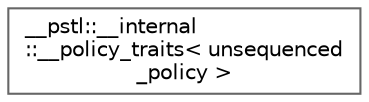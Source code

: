digraph "Graphical Class Hierarchy"
{
 // LATEX_PDF_SIZE
  bgcolor="transparent";
  edge [fontname=Helvetica,fontsize=10,labelfontname=Helvetica,labelfontsize=10];
  node [fontname=Helvetica,fontsize=10,shape=box,height=0.2,width=0.4];
  rankdir="LR";
  Node0 [id="Node000000",label="__pstl::__internal\l::__policy_traits\< unsequenced\l_policy \>",height=0.2,width=0.4,color="grey40", fillcolor="white", style="filled",URL="$struct____pstl_1_1____internal_1_1____policy__traits_3_01unsequenced__policy_01_4.html",tooltip=" "];
}
